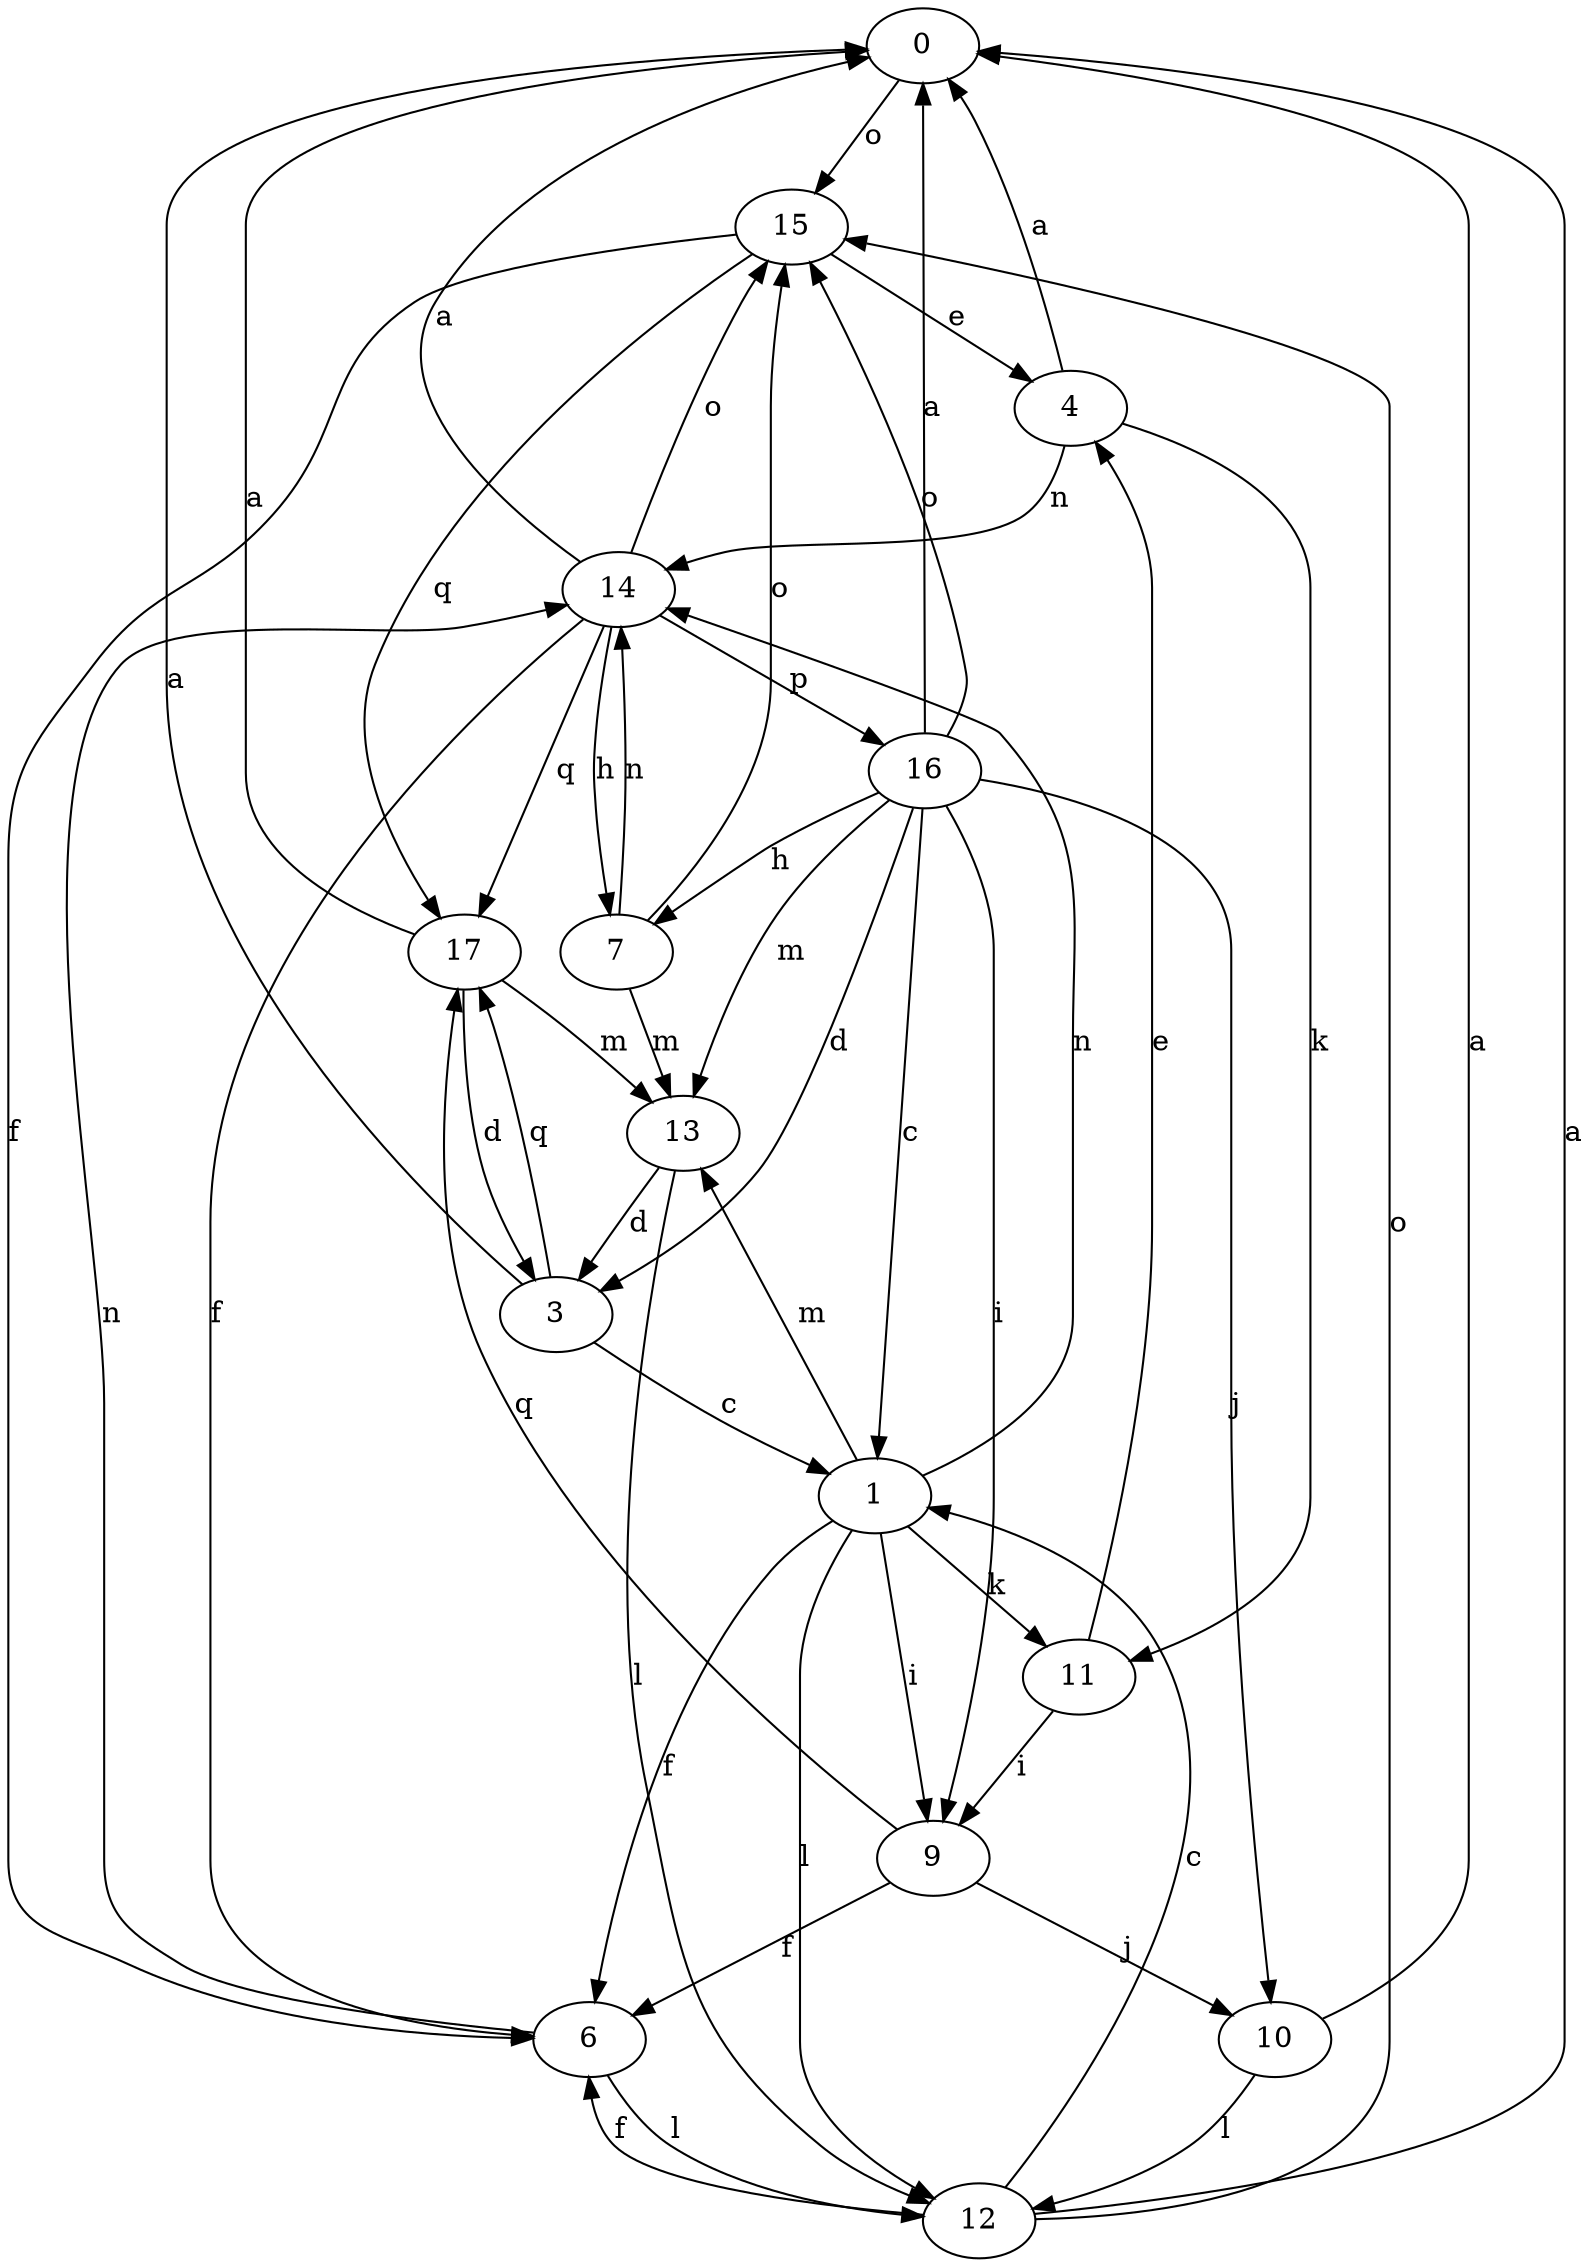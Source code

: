 strict digraph  {
0;
1;
3;
4;
6;
7;
9;
10;
11;
12;
13;
14;
15;
16;
17;
0 -> 15  [label=o];
1 -> 6  [label=f];
1 -> 9  [label=i];
1 -> 11  [label=k];
1 -> 12  [label=l];
1 -> 13  [label=m];
1 -> 14  [label=n];
3 -> 0  [label=a];
3 -> 1  [label=c];
3 -> 17  [label=q];
4 -> 0  [label=a];
4 -> 11  [label=k];
4 -> 14  [label=n];
6 -> 12  [label=l];
6 -> 14  [label=n];
7 -> 13  [label=m];
7 -> 14  [label=n];
7 -> 15  [label=o];
9 -> 6  [label=f];
9 -> 10  [label=j];
9 -> 17  [label=q];
10 -> 0  [label=a];
10 -> 12  [label=l];
11 -> 4  [label=e];
11 -> 9  [label=i];
12 -> 0  [label=a];
12 -> 1  [label=c];
12 -> 6  [label=f];
12 -> 15  [label=o];
13 -> 3  [label=d];
13 -> 12  [label=l];
14 -> 0  [label=a];
14 -> 6  [label=f];
14 -> 7  [label=h];
14 -> 15  [label=o];
14 -> 16  [label=p];
14 -> 17  [label=q];
15 -> 4  [label=e];
15 -> 6  [label=f];
15 -> 17  [label=q];
16 -> 0  [label=a];
16 -> 1  [label=c];
16 -> 3  [label=d];
16 -> 7  [label=h];
16 -> 9  [label=i];
16 -> 10  [label=j];
16 -> 13  [label=m];
16 -> 15  [label=o];
17 -> 0  [label=a];
17 -> 3  [label=d];
17 -> 13  [label=m];
}
